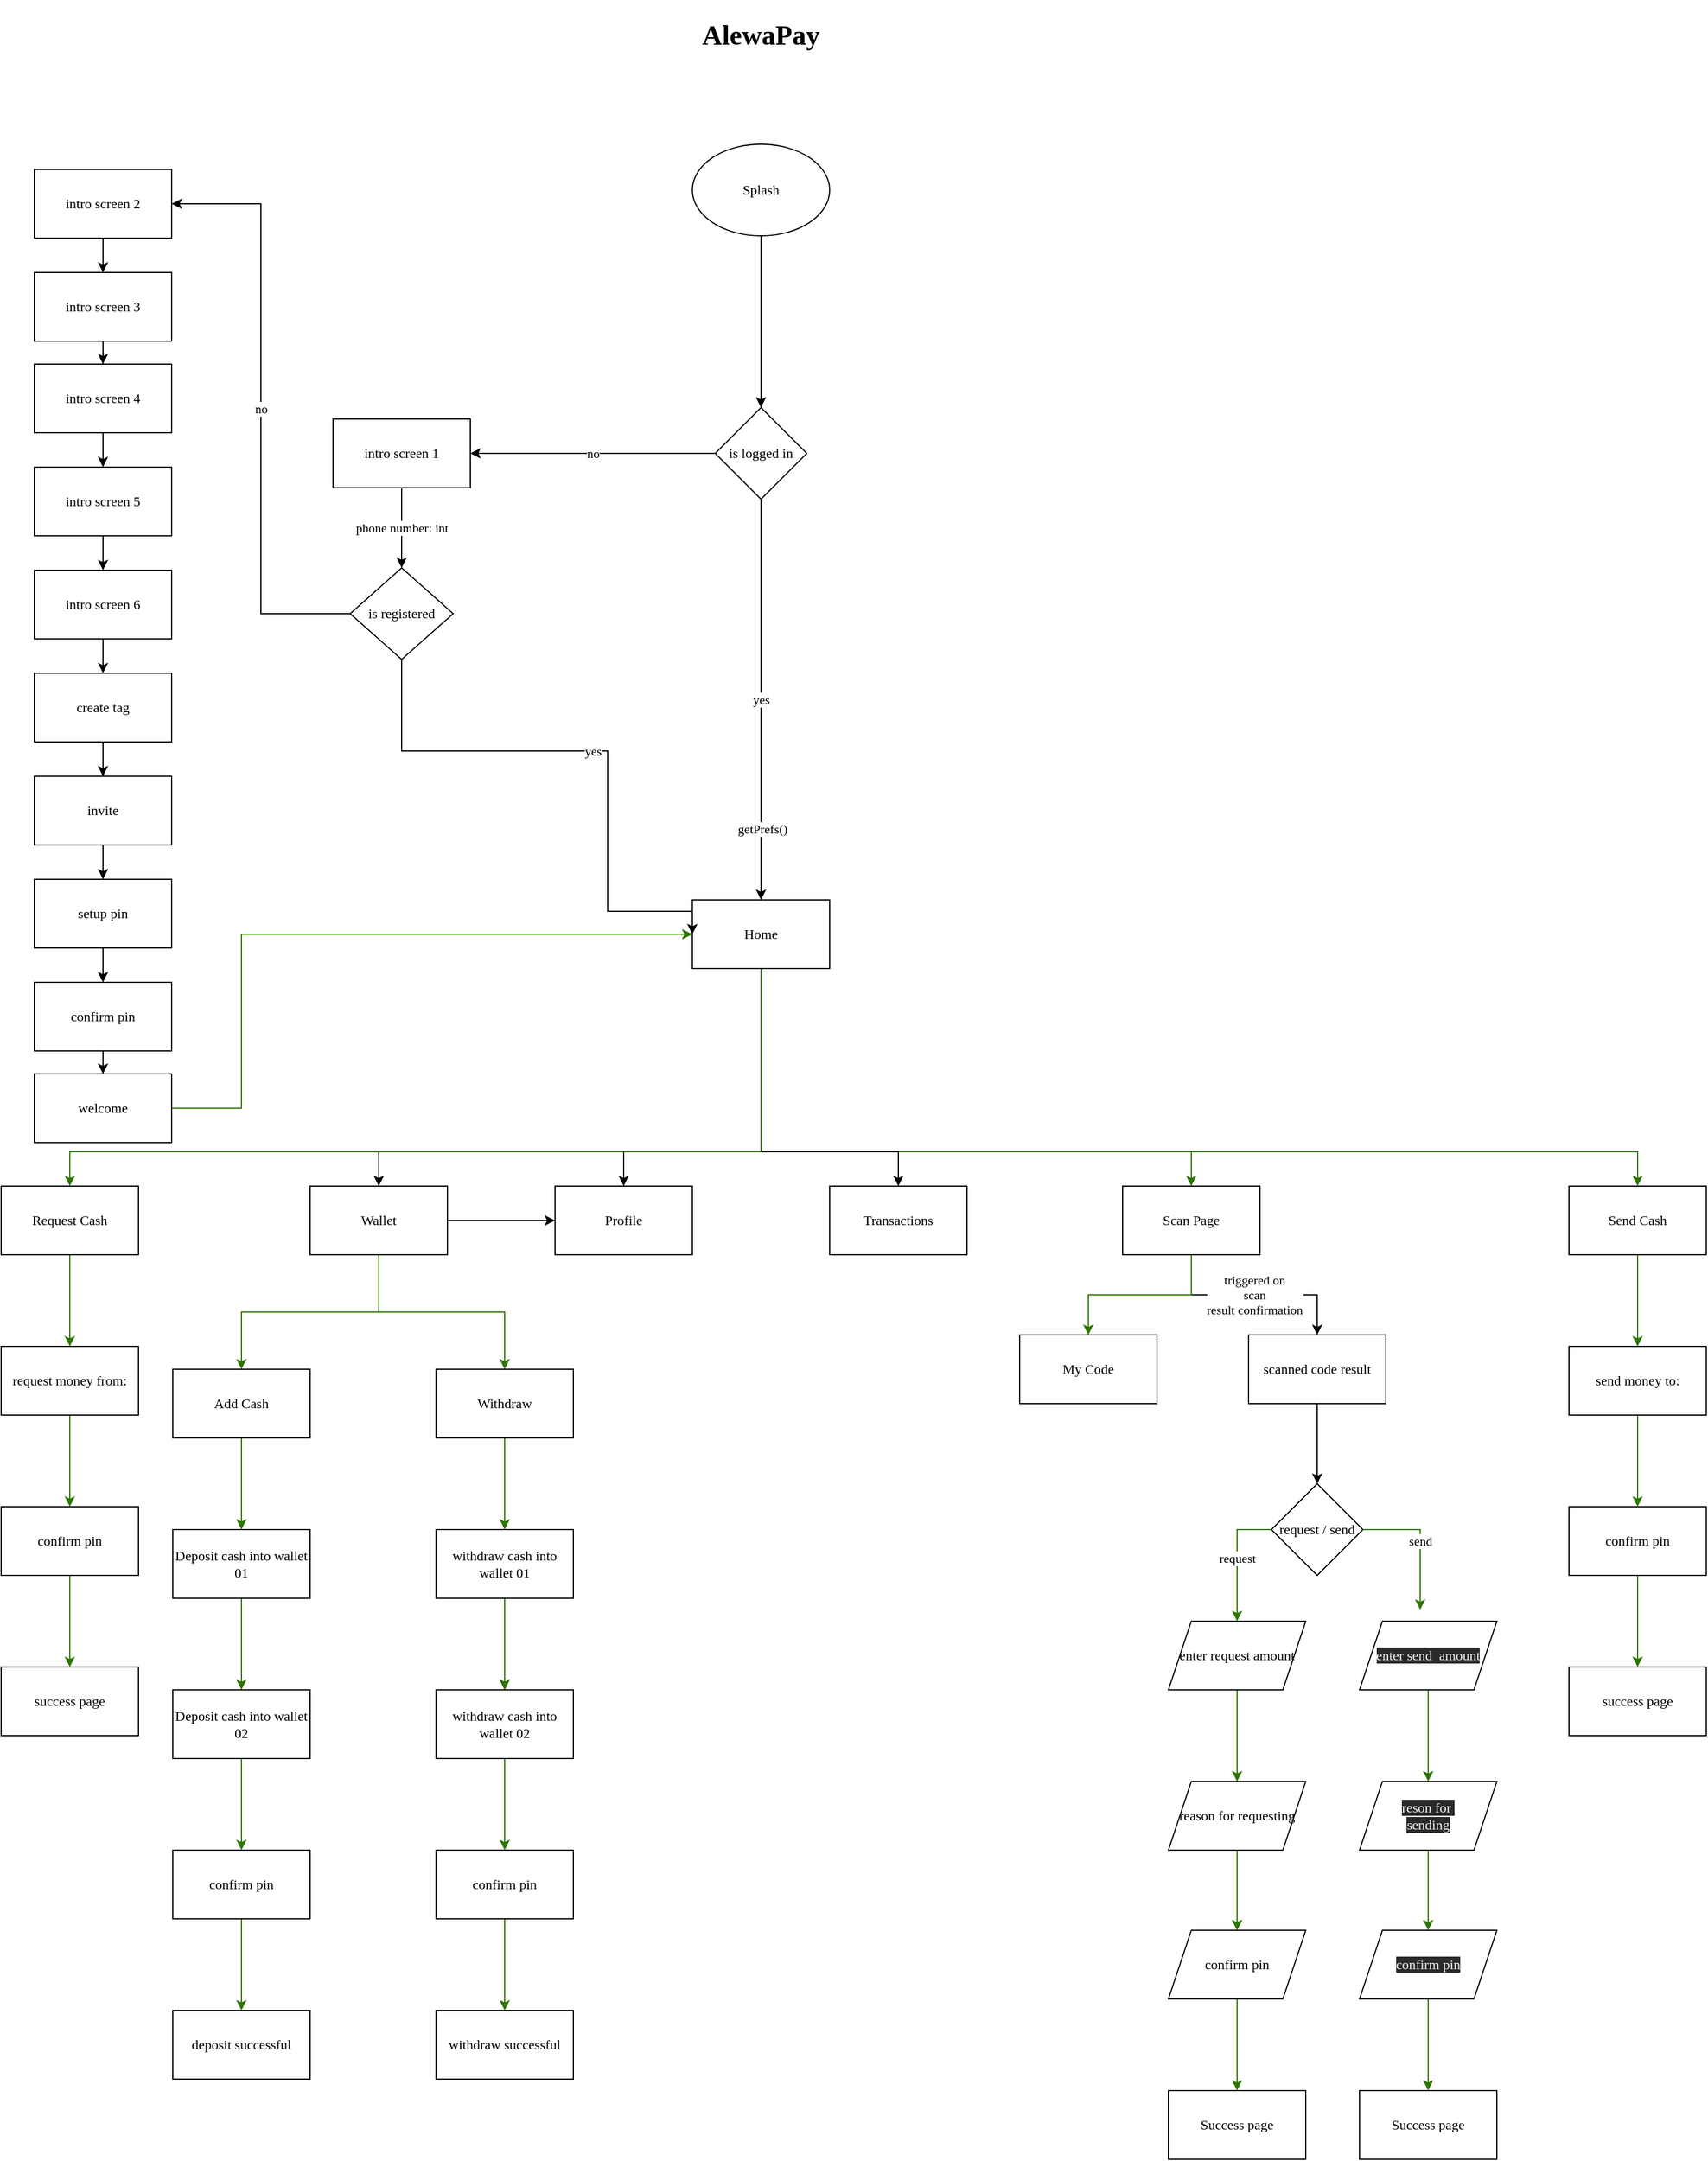 <mxfile version="15.8.4" type="github">
  <diagram id="QqV_xGDiygs1yG8eiCDC" name="Page-1">
    <mxGraphModel dx="3318" dy="1546" grid="1" gridSize="10" guides="1" tooltips="1" connect="1" arrows="1" fold="1" page="1" pageScale="1" pageWidth="827" pageHeight="1169" background="none" math="0" shadow="0">
      <root>
        <mxCell id="0" />
        <mxCell id="1" parent="0" />
        <mxCell id="-ig2qusyZob2JXvE5IdV-1" value="&lt;h1&gt;&lt;font face=&quot;Poppins&quot; data-font-src=&quot;https://fonts.googleapis.com/css?family=Poppins&quot;&gt;AlewaPay&lt;/font&gt;&lt;/h1&gt;" style="text;html=1;strokeColor=none;fillColor=none;align=center;verticalAlign=middle;whiteSpace=wrap;rounded=0;" parent="1" vertex="1">
          <mxGeometry x="384" y="30" width="60" height="30" as="geometry" />
        </mxCell>
        <mxCell id="-ig2qusyZob2JXvE5IdV-4" style="edgeStyle=orthogonalEdgeStyle;rounded=0;orthogonalLoop=1;jettySize=auto;html=1;entryX=0.5;entryY=0;entryDx=0;entryDy=0;fontFamily=Verdana;" parent="1" source="-ig2qusyZob2JXvE5IdV-2" target="-ig2qusyZob2JXvE5IdV-3" edge="1">
          <mxGeometry relative="1" as="geometry" />
        </mxCell>
        <mxCell id="-ig2qusyZob2JXvE5IdV-2" value="Splash" style="ellipse;whiteSpace=wrap;html=1;fontFamily=Verdana;" parent="1" vertex="1">
          <mxGeometry x="354" y="140" width="120" height="80" as="geometry" />
        </mxCell>
        <mxCell id="-ig2qusyZob2JXvE5IdV-6" value="yes" style="edgeStyle=orthogonalEdgeStyle;rounded=0;orthogonalLoop=1;jettySize=auto;html=1;fontFamily=Verdana;" parent="1" source="-ig2qusyZob2JXvE5IdV-3" target="-ig2qusyZob2JXvE5IdV-5" edge="1">
          <mxGeometry relative="1" as="geometry" />
        </mxCell>
        <mxCell id="-ig2qusyZob2JXvE5IdV-39" value="getPrefs()" style="edgeLabel;html=1;align=center;verticalAlign=middle;resizable=0;points=[];fontFamily=Verdana;" parent="-ig2qusyZob2JXvE5IdV-6" vertex="1" connectable="0">
          <mxGeometry x="0.646" y="1" relative="1" as="geometry">
            <mxPoint as="offset" />
          </mxGeometry>
        </mxCell>
        <mxCell id="-ig2qusyZob2JXvE5IdV-8" value="no" style="edgeStyle=orthogonalEdgeStyle;rounded=0;orthogonalLoop=1;jettySize=auto;html=1;fontFamily=Verdana;" parent="1" source="-ig2qusyZob2JXvE5IdV-3" target="-ig2qusyZob2JXvE5IdV-7" edge="1">
          <mxGeometry relative="1" as="geometry" />
        </mxCell>
        <mxCell id="-ig2qusyZob2JXvE5IdV-3" value="is logged in" style="rhombus;whiteSpace=wrap;html=1;fontFamily=Verdana;" parent="1" vertex="1">
          <mxGeometry x="374" y="370" width="80" height="80" as="geometry" />
        </mxCell>
        <mxCell id="-ig2qusyZob2JXvE5IdV-48" style="edgeStyle=orthogonalEdgeStyle;rounded=0;orthogonalLoop=1;jettySize=auto;html=1;entryX=0.5;entryY=0;entryDx=0;entryDy=0;fontFamily=Verdana;fillColor=#60a917;strokeColor=#2D7600;" parent="1" source="-ig2qusyZob2JXvE5IdV-5" target="-ig2qusyZob2JXvE5IdV-42" edge="1">
          <mxGeometry relative="1" as="geometry">
            <Array as="points">
              <mxPoint x="414" y="1020" />
              <mxPoint x="1180" y="1020" />
            </Array>
          </mxGeometry>
        </mxCell>
        <mxCell id="-ig2qusyZob2JXvE5IdV-49" style="edgeStyle=orthogonalEdgeStyle;rounded=0;orthogonalLoop=1;jettySize=auto;html=1;entryX=0.5;entryY=0;entryDx=0;entryDy=0;fontFamily=Verdana;fillColor=#60a917;strokeColor=#2D7600;" parent="1" source="-ig2qusyZob2JXvE5IdV-5" target="-ig2qusyZob2JXvE5IdV-35" edge="1">
          <mxGeometry relative="1" as="geometry">
            <Array as="points">
              <mxPoint x="414" y="1020" />
              <mxPoint x="790" y="1020" />
            </Array>
          </mxGeometry>
        </mxCell>
        <mxCell id="-ig2qusyZob2JXvE5IdV-50" style="edgeStyle=orthogonalEdgeStyle;rounded=0;orthogonalLoop=1;jettySize=auto;html=1;fontFamily=Verdana;" parent="1" source="-ig2qusyZob2JXvE5IdV-5" target="-ig2qusyZob2JXvE5IdV-34" edge="1">
          <mxGeometry relative="1" as="geometry">
            <Array as="points">
              <mxPoint x="414" y="1020" />
              <mxPoint x="534" y="1020" />
            </Array>
          </mxGeometry>
        </mxCell>
        <mxCell id="-ig2qusyZob2JXvE5IdV-51" style="edgeStyle=orthogonalEdgeStyle;rounded=0;orthogonalLoop=1;jettySize=auto;html=1;fontFamily=Verdana;" parent="1" source="-ig2qusyZob2JXvE5IdV-5" target="-ig2qusyZob2JXvE5IdV-36" edge="1">
          <mxGeometry relative="1" as="geometry">
            <Array as="points">
              <mxPoint x="414" y="1020" />
              <mxPoint x="294" y="1020" />
            </Array>
          </mxGeometry>
        </mxCell>
        <mxCell id="-ig2qusyZob2JXvE5IdV-52" style="edgeStyle=orthogonalEdgeStyle;rounded=0;orthogonalLoop=1;jettySize=auto;html=1;entryX=0.5;entryY=0;entryDx=0;entryDy=0;fontFamily=Verdana;" parent="1" source="-ig2qusyZob2JXvE5IdV-5" target="-ig2qusyZob2JXvE5IdV-33" edge="1">
          <mxGeometry relative="1" as="geometry">
            <Array as="points">
              <mxPoint x="414" y="1020" />
              <mxPoint x="80" y="1020" />
            </Array>
          </mxGeometry>
        </mxCell>
        <mxCell id="-ig2qusyZob2JXvE5IdV-53" style="edgeStyle=orthogonalEdgeStyle;rounded=0;orthogonalLoop=1;jettySize=auto;html=1;entryX=0.5;entryY=0;entryDx=0;entryDy=0;fontFamily=Verdana;fillColor=#60a917;strokeColor=#2D7600;" parent="1" source="-ig2qusyZob2JXvE5IdV-5" target="-ig2qusyZob2JXvE5IdV-43" edge="1">
          <mxGeometry relative="1" as="geometry">
            <Array as="points">
              <mxPoint x="414" y="1020" />
              <mxPoint x="-190" y="1020" />
            </Array>
          </mxGeometry>
        </mxCell>
        <mxCell id="-ig2qusyZob2JXvE5IdV-5" value="Home" style="rounded=0;whiteSpace=wrap;html=1;fontFamily=Verdana;" parent="1" vertex="1">
          <mxGeometry x="354" y="800" width="120" height="60" as="geometry" />
        </mxCell>
        <mxCell id="-ig2qusyZob2JXvE5IdV-10" value="phone number: int" style="edgeStyle=orthogonalEdgeStyle;rounded=0;orthogonalLoop=1;jettySize=auto;html=1;fontFamily=Verdana;" parent="1" source="-ig2qusyZob2JXvE5IdV-7" target="-ig2qusyZob2JXvE5IdV-9" edge="1">
          <mxGeometry relative="1" as="geometry" />
        </mxCell>
        <mxCell id="-ig2qusyZob2JXvE5IdV-7" value="intro screen 1" style="rounded=0;whiteSpace=wrap;html=1;fontFamily=Verdana;" parent="1" vertex="1">
          <mxGeometry x="40" y="380" width="120" height="60" as="geometry" />
        </mxCell>
        <mxCell id="-ig2qusyZob2JXvE5IdV-11" value="yes" style="edgeStyle=orthogonalEdgeStyle;rounded=0;orthogonalLoop=1;jettySize=auto;html=1;entryX=0;entryY=0.5;entryDx=0;entryDy=0;fontFamily=Verdana;" parent="1" source="-ig2qusyZob2JXvE5IdV-9" target="-ig2qusyZob2JXvE5IdV-5" edge="1">
          <mxGeometry relative="1" as="geometry">
            <Array as="points">
              <mxPoint x="100" y="670" />
              <mxPoint x="280" y="670" />
              <mxPoint x="280" y="810" />
              <mxPoint x="354" y="810" />
            </Array>
          </mxGeometry>
        </mxCell>
        <mxCell id="-ig2qusyZob2JXvE5IdV-22" value="no" style="edgeStyle=orthogonalEdgeStyle;rounded=0;orthogonalLoop=1;jettySize=auto;html=1;entryX=1;entryY=0.5;entryDx=0;entryDy=0;fontFamily=Verdana;" parent="1" source="-ig2qusyZob2JXvE5IdV-9" target="-ig2qusyZob2JXvE5IdV-12" edge="1">
          <mxGeometry relative="1" as="geometry" />
        </mxCell>
        <mxCell id="-ig2qusyZob2JXvE5IdV-9" value="is registered" style="rhombus;whiteSpace=wrap;html=1;rounded=0;fontFamily=Verdana;" parent="1" vertex="1">
          <mxGeometry x="55" y="510" width="90" height="80" as="geometry" />
        </mxCell>
        <mxCell id="-ig2qusyZob2JXvE5IdV-23" style="edgeStyle=orthogonalEdgeStyle;rounded=0;orthogonalLoop=1;jettySize=auto;html=1;entryX=0.5;entryY=0;entryDx=0;entryDy=0;fontFamily=Verdana;" parent="1" source="-ig2qusyZob2JXvE5IdV-12" target="-ig2qusyZob2JXvE5IdV-13" edge="1">
          <mxGeometry relative="1" as="geometry" />
        </mxCell>
        <mxCell id="-ig2qusyZob2JXvE5IdV-12" value="intro screen 2" style="rounded=0;whiteSpace=wrap;html=1;fontFamily=Verdana;" parent="1" vertex="1">
          <mxGeometry x="-221" y="162" width="120" height="60" as="geometry" />
        </mxCell>
        <mxCell id="-ig2qusyZob2JXvE5IdV-24" style="edgeStyle=orthogonalEdgeStyle;rounded=0;orthogonalLoop=1;jettySize=auto;html=1;fontFamily=Verdana;" parent="1" source="-ig2qusyZob2JXvE5IdV-13" target="-ig2qusyZob2JXvE5IdV-14" edge="1">
          <mxGeometry relative="1" as="geometry" />
        </mxCell>
        <mxCell id="-ig2qusyZob2JXvE5IdV-13" value="intro screen 3" style="rounded=0;whiteSpace=wrap;html=1;fontFamily=Verdana;" parent="1" vertex="1">
          <mxGeometry x="-221" y="252" width="120" height="60" as="geometry" />
        </mxCell>
        <mxCell id="-ig2qusyZob2JXvE5IdV-25" style="edgeStyle=orthogonalEdgeStyle;rounded=0;orthogonalLoop=1;jettySize=auto;html=1;fontFamily=Verdana;" parent="1" source="-ig2qusyZob2JXvE5IdV-14" target="-ig2qusyZob2JXvE5IdV-15" edge="1">
          <mxGeometry relative="1" as="geometry" />
        </mxCell>
        <mxCell id="-ig2qusyZob2JXvE5IdV-14" value="intro screen 4" style="rounded=0;whiteSpace=wrap;html=1;fontFamily=Verdana;" parent="1" vertex="1">
          <mxGeometry x="-221" y="332" width="120" height="60" as="geometry" />
        </mxCell>
        <mxCell id="-ig2qusyZob2JXvE5IdV-26" style="edgeStyle=orthogonalEdgeStyle;rounded=0;orthogonalLoop=1;jettySize=auto;html=1;fontFamily=Verdana;" parent="1" source="-ig2qusyZob2JXvE5IdV-15" target="-ig2qusyZob2JXvE5IdV-16" edge="1">
          <mxGeometry relative="1" as="geometry" />
        </mxCell>
        <mxCell id="-ig2qusyZob2JXvE5IdV-15" value="intro screen 5" style="rounded=0;whiteSpace=wrap;html=1;fontFamily=Verdana;" parent="1" vertex="1">
          <mxGeometry x="-221" y="422" width="120" height="60" as="geometry" />
        </mxCell>
        <mxCell id="-ig2qusyZob2JXvE5IdV-27" style="edgeStyle=orthogonalEdgeStyle;rounded=0;orthogonalLoop=1;jettySize=auto;html=1;fontFamily=Verdana;" parent="1" source="-ig2qusyZob2JXvE5IdV-16" target="-ig2qusyZob2JXvE5IdV-17" edge="1">
          <mxGeometry relative="1" as="geometry" />
        </mxCell>
        <mxCell id="-ig2qusyZob2JXvE5IdV-16" value="intro screen 6" style="rounded=0;whiteSpace=wrap;html=1;fontFamily=Verdana;" parent="1" vertex="1">
          <mxGeometry x="-221" y="512" width="120" height="60" as="geometry" />
        </mxCell>
        <mxCell id="-ig2qusyZob2JXvE5IdV-28" style="edgeStyle=orthogonalEdgeStyle;rounded=0;orthogonalLoop=1;jettySize=auto;html=1;fontFamily=Verdana;" parent="1" source="-ig2qusyZob2JXvE5IdV-17" target="-ig2qusyZob2JXvE5IdV-18" edge="1">
          <mxGeometry relative="1" as="geometry" />
        </mxCell>
        <mxCell id="-ig2qusyZob2JXvE5IdV-17" value="create tag" style="rounded=0;whiteSpace=wrap;html=1;fontFamily=Verdana;" parent="1" vertex="1">
          <mxGeometry x="-221" y="602" width="120" height="60" as="geometry" />
        </mxCell>
        <mxCell id="-ig2qusyZob2JXvE5IdV-29" style="edgeStyle=orthogonalEdgeStyle;rounded=0;orthogonalLoop=1;jettySize=auto;html=1;fontFamily=Verdana;" parent="1" source="-ig2qusyZob2JXvE5IdV-18" target="-ig2qusyZob2JXvE5IdV-19" edge="1">
          <mxGeometry relative="1" as="geometry" />
        </mxCell>
        <mxCell id="-ig2qusyZob2JXvE5IdV-18" value="invite" style="rounded=0;whiteSpace=wrap;html=1;fontFamily=Verdana;" parent="1" vertex="1">
          <mxGeometry x="-221" y="692" width="120" height="60" as="geometry" />
        </mxCell>
        <mxCell id="-ig2qusyZob2JXvE5IdV-30" style="edgeStyle=orthogonalEdgeStyle;rounded=0;orthogonalLoop=1;jettySize=auto;html=1;fontFamily=Verdana;" parent="1" source="-ig2qusyZob2JXvE5IdV-19" target="-ig2qusyZob2JXvE5IdV-20" edge="1">
          <mxGeometry relative="1" as="geometry" />
        </mxCell>
        <mxCell id="-ig2qusyZob2JXvE5IdV-19" value="setup pin" style="rounded=0;whiteSpace=wrap;html=1;fontFamily=Verdana;" parent="1" vertex="1">
          <mxGeometry x="-221" y="782" width="120" height="60" as="geometry" />
        </mxCell>
        <mxCell id="-ig2qusyZob2JXvE5IdV-31" style="edgeStyle=orthogonalEdgeStyle;rounded=0;orthogonalLoop=1;jettySize=auto;html=1;fontFamily=Verdana;" parent="1" source="-ig2qusyZob2JXvE5IdV-20" target="-ig2qusyZob2JXvE5IdV-21" edge="1">
          <mxGeometry relative="1" as="geometry" />
        </mxCell>
        <mxCell id="-ig2qusyZob2JXvE5IdV-20" value="confirm pin" style="rounded=0;whiteSpace=wrap;html=1;fontFamily=Verdana;" parent="1" vertex="1">
          <mxGeometry x="-221" y="872" width="120" height="60" as="geometry" />
        </mxCell>
        <mxCell id="-ig2qusyZob2JXvE5IdV-32" style="edgeStyle=orthogonalEdgeStyle;rounded=0;orthogonalLoop=1;jettySize=auto;html=1;entryX=0;entryY=0.5;entryDx=0;entryDy=0;fontFamily=Verdana;fillColor=#60a917;strokeColor=#2D7600;" parent="1" source="-ig2qusyZob2JXvE5IdV-21" target="-ig2qusyZob2JXvE5IdV-5" edge="1">
          <mxGeometry relative="1" as="geometry">
            <Array as="points">
              <mxPoint x="-40" y="982" />
              <mxPoint x="-40" y="830" />
            </Array>
          </mxGeometry>
        </mxCell>
        <mxCell id="-ig2qusyZob2JXvE5IdV-21" value="welcome" style="rounded=0;whiteSpace=wrap;html=1;fontFamily=Verdana;" parent="1" vertex="1">
          <mxGeometry x="-221" y="952" width="120" height="60" as="geometry" />
        </mxCell>
        <mxCell id="-ig2qusyZob2JXvE5IdV-44" style="edgeStyle=orthogonalEdgeStyle;rounded=0;orthogonalLoop=1;jettySize=auto;html=1;fontFamily=Verdana;fillColor=#60a917;strokeColor=#2D7600;" parent="1" source="-ig2qusyZob2JXvE5IdV-33" target="-ig2qusyZob2JXvE5IdV-40" edge="1">
          <mxGeometry relative="1" as="geometry" />
        </mxCell>
        <mxCell id="-ig2qusyZob2JXvE5IdV-45" style="edgeStyle=orthogonalEdgeStyle;rounded=0;orthogonalLoop=1;jettySize=auto;html=1;fontFamily=Verdana;fillColor=#60a917;strokeColor=#2D7600;" parent="1" source="-ig2qusyZob2JXvE5IdV-33" target="-ig2qusyZob2JXvE5IdV-41" edge="1">
          <mxGeometry relative="1" as="geometry" />
        </mxCell>
        <mxCell id="-ig2qusyZob2JXvE5IdV-108" style="edgeStyle=orthogonalEdgeStyle;rounded=0;orthogonalLoop=1;jettySize=auto;html=1;fontFamily=Verdana;" parent="1" source="-ig2qusyZob2JXvE5IdV-33" target="-ig2qusyZob2JXvE5IdV-36" edge="1">
          <mxGeometry relative="1" as="geometry" />
        </mxCell>
        <mxCell id="-ig2qusyZob2JXvE5IdV-33" value="Wallet" style="rounded=0;whiteSpace=wrap;html=1;fontFamily=Verdana;" parent="1" vertex="1">
          <mxGeometry x="20" y="1050" width="120" height="60" as="geometry" />
        </mxCell>
        <mxCell id="-ig2qusyZob2JXvE5IdV-34" value="Transactions" style="rounded=0;whiteSpace=wrap;html=1;fontFamily=Verdana;" parent="1" vertex="1">
          <mxGeometry x="474" y="1050" width="120" height="60" as="geometry" />
        </mxCell>
        <mxCell id="-ig2qusyZob2JXvE5IdV-83" value="triggered on &lt;br&gt;scan&lt;br&gt;result confirmation" style="edgeStyle=orthogonalEdgeStyle;rounded=0;orthogonalLoop=1;jettySize=auto;html=1;fontFamily=Verdana;" parent="1" source="-ig2qusyZob2JXvE5IdV-35" target="-ig2qusyZob2JXvE5IdV-82" edge="1">
          <mxGeometry relative="1" as="geometry" />
        </mxCell>
        <mxCell id="-ig2qusyZob2JXvE5IdV-107" style="edgeStyle=orthogonalEdgeStyle;rounded=0;orthogonalLoop=1;jettySize=auto;html=1;fontFamily=Verdana;fillColor=#60a917;strokeColor=#2D7600;" parent="1" source="-ig2qusyZob2JXvE5IdV-35" target="-ig2qusyZob2JXvE5IdV-106" edge="1">
          <mxGeometry relative="1" as="geometry" />
        </mxCell>
        <mxCell id="-ig2qusyZob2JXvE5IdV-35" value="Scan Page" style="rounded=0;whiteSpace=wrap;html=1;fontFamily=Verdana;" parent="1" vertex="1">
          <mxGeometry x="730" y="1050" width="120" height="60" as="geometry" />
        </mxCell>
        <mxCell id="-ig2qusyZob2JXvE5IdV-36" value="Profile" style="rounded=0;whiteSpace=wrap;html=1;fontFamily=Verdana;" parent="1" vertex="1">
          <mxGeometry x="234" y="1050" width="120" height="60" as="geometry" />
        </mxCell>
        <mxCell id="-ig2qusyZob2JXvE5IdV-47" value="" style="edgeStyle=orthogonalEdgeStyle;rounded=0;orthogonalLoop=1;jettySize=auto;html=1;fontFamily=Verdana;fillColor=#60a917;strokeColor=#2D7600;" parent="1" source="-ig2qusyZob2JXvE5IdV-40" target="-ig2qusyZob2JXvE5IdV-46" edge="1">
          <mxGeometry relative="1" as="geometry" />
        </mxCell>
        <mxCell id="-ig2qusyZob2JXvE5IdV-40" value="Add Cash" style="rounded=0;whiteSpace=wrap;html=1;fontFamily=Verdana;" parent="1" vertex="1">
          <mxGeometry x="-100" y="1210" width="120" height="60" as="geometry" />
        </mxCell>
        <mxCell id="-ig2qusyZob2JXvE5IdV-69" style="edgeStyle=orthogonalEdgeStyle;rounded=0;orthogonalLoop=1;jettySize=auto;html=1;entryX=0.5;entryY=0;entryDx=0;entryDy=0;fontFamily=Verdana;fillColor=#60a917;strokeColor=#2D7600;" parent="1" source="-ig2qusyZob2JXvE5IdV-41" target="-ig2qusyZob2JXvE5IdV-63" edge="1">
          <mxGeometry relative="1" as="geometry" />
        </mxCell>
        <mxCell id="-ig2qusyZob2JXvE5IdV-41" value="Withdraw" style="rounded=0;whiteSpace=wrap;html=1;fontFamily=Verdana;" parent="1" vertex="1">
          <mxGeometry x="130" y="1210" width="120" height="60" as="geometry" />
        </mxCell>
        <mxCell id="-ig2qusyZob2JXvE5IdV-71" value="" style="edgeStyle=orthogonalEdgeStyle;rounded=0;orthogonalLoop=1;jettySize=auto;html=1;fontFamily=Verdana;fillColor=#60a917;strokeColor=#2D7600;" parent="1" source="-ig2qusyZob2JXvE5IdV-42" target="-ig2qusyZob2JXvE5IdV-70" edge="1">
          <mxGeometry relative="1" as="geometry" />
        </mxCell>
        <mxCell id="-ig2qusyZob2JXvE5IdV-42" value="Send Cash" style="rounded=0;whiteSpace=wrap;html=1;fontFamily=Verdana;" parent="1" vertex="1">
          <mxGeometry x="1120" y="1050" width="120" height="60" as="geometry" />
        </mxCell>
        <mxCell id="-ig2qusyZob2JXvE5IdV-77" value="" style="edgeStyle=orthogonalEdgeStyle;rounded=0;orthogonalLoop=1;jettySize=auto;html=1;fontFamily=Verdana;fillColor=#60a917;strokeColor=#2D7600;" parent="1" source="-ig2qusyZob2JXvE5IdV-43" target="-ig2qusyZob2JXvE5IdV-76" edge="1">
          <mxGeometry relative="1" as="geometry" />
        </mxCell>
        <mxCell id="-ig2qusyZob2JXvE5IdV-43" value="Request Cash" style="rounded=0;whiteSpace=wrap;html=1;fontFamily=Verdana;" parent="1" vertex="1">
          <mxGeometry x="-250" y="1050" width="120" height="60" as="geometry" />
        </mxCell>
        <mxCell id="-ig2qusyZob2JXvE5IdV-55" value="" style="edgeStyle=orthogonalEdgeStyle;rounded=0;orthogonalLoop=1;jettySize=auto;html=1;fontFamily=Verdana;fillColor=#60a917;strokeColor=#2D7600;" parent="1" source="-ig2qusyZob2JXvE5IdV-46" target="-ig2qusyZob2JXvE5IdV-54" edge="1">
          <mxGeometry relative="1" as="geometry" />
        </mxCell>
        <mxCell id="-ig2qusyZob2JXvE5IdV-46" value="Deposit cash into wallet 01" style="whiteSpace=wrap;html=1;rounded=0;fontFamily=Verdana;" parent="1" vertex="1">
          <mxGeometry x="-100" y="1350" width="120" height="60" as="geometry" />
        </mxCell>
        <mxCell id="-ig2qusyZob2JXvE5IdV-57" value="" style="edgeStyle=orthogonalEdgeStyle;rounded=0;orthogonalLoop=1;jettySize=auto;html=1;fontFamily=Verdana;fillColor=#60a917;strokeColor=#2D7600;" parent="1" source="-ig2qusyZob2JXvE5IdV-54" target="-ig2qusyZob2JXvE5IdV-56" edge="1">
          <mxGeometry relative="1" as="geometry" />
        </mxCell>
        <mxCell id="-ig2qusyZob2JXvE5IdV-54" value="Deposit cash into wallet 02" style="whiteSpace=wrap;html=1;rounded=0;fontFamily=Verdana;" parent="1" vertex="1">
          <mxGeometry x="-100" y="1490" width="120" height="60" as="geometry" />
        </mxCell>
        <mxCell id="-ig2qusyZob2JXvE5IdV-59" value="" style="edgeStyle=orthogonalEdgeStyle;rounded=0;orthogonalLoop=1;jettySize=auto;html=1;fontFamily=Verdana;fillColor=#60a917;strokeColor=#2D7600;" parent="1" source="-ig2qusyZob2JXvE5IdV-56" target="-ig2qusyZob2JXvE5IdV-58" edge="1">
          <mxGeometry relative="1" as="geometry" />
        </mxCell>
        <mxCell id="-ig2qusyZob2JXvE5IdV-56" value="confirm pin" style="whiteSpace=wrap;html=1;rounded=0;fontFamily=Verdana;" parent="1" vertex="1">
          <mxGeometry x="-100" y="1630" width="120" height="60" as="geometry" />
        </mxCell>
        <mxCell id="-ig2qusyZob2JXvE5IdV-58" value="deposit successful" style="whiteSpace=wrap;html=1;rounded=0;fontFamily=Verdana;" parent="1" vertex="1">
          <mxGeometry x="-100" y="1770" width="120" height="60" as="geometry" />
        </mxCell>
        <mxCell id="-ig2qusyZob2JXvE5IdV-62" value="" style="edgeStyle=orthogonalEdgeStyle;rounded=0;orthogonalLoop=1;jettySize=auto;html=1;fontFamily=Verdana;" parent="1" source="-ig2qusyZob2JXvE5IdV-63" target="-ig2qusyZob2JXvE5IdV-65" edge="1">
          <mxGeometry relative="1" as="geometry" />
        </mxCell>
        <mxCell id="xvoW4Bqq87kA6WfLcWgX-1" value="" style="edgeStyle=orthogonalEdgeStyle;rounded=0;orthogonalLoop=1;jettySize=auto;html=1;fillColor=#60a917;strokeColor=#2D7600;" edge="1" parent="1" source="-ig2qusyZob2JXvE5IdV-63" target="-ig2qusyZob2JXvE5IdV-65">
          <mxGeometry relative="1" as="geometry" />
        </mxCell>
        <mxCell id="-ig2qusyZob2JXvE5IdV-63" value="withdraw cash into wallet 01" style="whiteSpace=wrap;html=1;rounded=0;fontFamily=Verdana;" parent="1" vertex="1">
          <mxGeometry x="130" y="1350" width="120" height="60" as="geometry" />
        </mxCell>
        <mxCell id="-ig2qusyZob2JXvE5IdV-64" value="" style="edgeStyle=orthogonalEdgeStyle;rounded=0;orthogonalLoop=1;jettySize=auto;html=1;fontFamily=Verdana;fillColor=#60a917;strokeColor=#2D7600;" parent="1" source="-ig2qusyZob2JXvE5IdV-65" target="-ig2qusyZob2JXvE5IdV-67" edge="1">
          <mxGeometry relative="1" as="geometry" />
        </mxCell>
        <mxCell id="-ig2qusyZob2JXvE5IdV-65" value="withdraw cash into wallet 02" style="whiteSpace=wrap;html=1;rounded=0;fontFamily=Verdana;" parent="1" vertex="1">
          <mxGeometry x="130" y="1490" width="120" height="60" as="geometry" />
        </mxCell>
        <mxCell id="-ig2qusyZob2JXvE5IdV-66" value="" style="edgeStyle=orthogonalEdgeStyle;rounded=0;orthogonalLoop=1;jettySize=auto;html=1;fontFamily=Verdana;fillColor=#60a917;strokeColor=#2D7600;" parent="1" source="-ig2qusyZob2JXvE5IdV-67" target="-ig2qusyZob2JXvE5IdV-68" edge="1">
          <mxGeometry relative="1" as="geometry" />
        </mxCell>
        <mxCell id="-ig2qusyZob2JXvE5IdV-67" value="confirm pin" style="whiteSpace=wrap;html=1;rounded=0;fontFamily=Verdana;" parent="1" vertex="1">
          <mxGeometry x="130" y="1630" width="120" height="60" as="geometry" />
        </mxCell>
        <mxCell id="-ig2qusyZob2JXvE5IdV-68" value="withdraw successful" style="whiteSpace=wrap;html=1;rounded=0;fontFamily=Verdana;" parent="1" vertex="1">
          <mxGeometry x="130" y="1770" width="120" height="60" as="geometry" />
        </mxCell>
        <mxCell id="-ig2qusyZob2JXvE5IdV-73" value="" style="edgeStyle=orthogonalEdgeStyle;rounded=0;orthogonalLoop=1;jettySize=auto;html=1;fontFamily=Verdana;fillColor=#60a917;strokeColor=#2D7600;" parent="1" source="-ig2qusyZob2JXvE5IdV-70" target="-ig2qusyZob2JXvE5IdV-72" edge="1">
          <mxGeometry relative="1" as="geometry" />
        </mxCell>
        <mxCell id="-ig2qusyZob2JXvE5IdV-70" value="send money to:" style="whiteSpace=wrap;html=1;rounded=0;fontFamily=Verdana;" parent="1" vertex="1">
          <mxGeometry x="1120" y="1190" width="120" height="60" as="geometry" />
        </mxCell>
        <mxCell id="-ig2qusyZob2JXvE5IdV-75" value="" style="edgeStyle=orthogonalEdgeStyle;rounded=0;orthogonalLoop=1;jettySize=auto;html=1;fontFamily=Verdana;fillColor=#60a917;strokeColor=#2D7600;" parent="1" source="-ig2qusyZob2JXvE5IdV-72" target="-ig2qusyZob2JXvE5IdV-74" edge="1">
          <mxGeometry relative="1" as="geometry" />
        </mxCell>
        <mxCell id="-ig2qusyZob2JXvE5IdV-72" value="confirm pin" style="whiteSpace=wrap;html=1;rounded=0;fontFamily=Verdana;" parent="1" vertex="1">
          <mxGeometry x="1120" y="1330" width="120" height="60" as="geometry" />
        </mxCell>
        <mxCell id="-ig2qusyZob2JXvE5IdV-74" value="success page" style="whiteSpace=wrap;html=1;rounded=0;fontFamily=Verdana;" parent="1" vertex="1">
          <mxGeometry x="1120" y="1470" width="120" height="60" as="geometry" />
        </mxCell>
        <mxCell id="-ig2qusyZob2JXvE5IdV-79" value="" style="edgeStyle=orthogonalEdgeStyle;rounded=0;orthogonalLoop=1;jettySize=auto;html=1;fontFamily=Verdana;fillColor=#60a917;strokeColor=#2D7600;" parent="1" source="-ig2qusyZob2JXvE5IdV-76" target="-ig2qusyZob2JXvE5IdV-78" edge="1">
          <mxGeometry relative="1" as="geometry" />
        </mxCell>
        <mxCell id="-ig2qusyZob2JXvE5IdV-76" value="request money from:" style="whiteSpace=wrap;html=1;rounded=0;fontFamily=Verdana;" parent="1" vertex="1">
          <mxGeometry x="-250" y="1190" width="120" height="60" as="geometry" />
        </mxCell>
        <mxCell id="-ig2qusyZob2JXvE5IdV-81" value="" style="edgeStyle=orthogonalEdgeStyle;rounded=0;orthogonalLoop=1;jettySize=auto;html=1;fontFamily=Verdana;fillColor=#60a917;strokeColor=#2D7600;" parent="1" source="-ig2qusyZob2JXvE5IdV-78" target="-ig2qusyZob2JXvE5IdV-80" edge="1">
          <mxGeometry relative="1" as="geometry" />
        </mxCell>
        <mxCell id="-ig2qusyZob2JXvE5IdV-78" value="confirm pin" style="whiteSpace=wrap;html=1;rounded=0;fontFamily=Verdana;" parent="1" vertex="1">
          <mxGeometry x="-250" y="1330" width="120" height="60" as="geometry" />
        </mxCell>
        <mxCell id="-ig2qusyZob2JXvE5IdV-80" value="success page" style="whiteSpace=wrap;html=1;rounded=0;fontFamily=Verdana;" parent="1" vertex="1">
          <mxGeometry x="-250" y="1470" width="120" height="60" as="geometry" />
        </mxCell>
        <mxCell id="-ig2qusyZob2JXvE5IdV-87" value="" style="edgeStyle=orthogonalEdgeStyle;rounded=0;orthogonalLoop=1;jettySize=auto;html=1;fontFamily=Verdana;" parent="1" source="-ig2qusyZob2JXvE5IdV-82" target="-ig2qusyZob2JXvE5IdV-86" edge="1">
          <mxGeometry relative="1" as="geometry" />
        </mxCell>
        <mxCell id="-ig2qusyZob2JXvE5IdV-82" value="scanned code result" style="whiteSpace=wrap;html=1;rounded=0;fontFamily=Verdana;" parent="1" vertex="1">
          <mxGeometry x="840" y="1180" width="120" height="60" as="geometry" />
        </mxCell>
        <mxCell id="-ig2qusyZob2JXvE5IdV-91" value="request" style="edgeStyle=orthogonalEdgeStyle;rounded=0;orthogonalLoop=1;jettySize=auto;html=1;entryX=0.5;entryY=0;entryDx=0;entryDy=0;fontFamily=Verdana;fillColor=#60a917;strokeColor=#2D7600;" parent="1" source="-ig2qusyZob2JXvE5IdV-86" target="-ig2qusyZob2JXvE5IdV-95" edge="1">
          <mxGeometry relative="1" as="geometry">
            <mxPoint x="830" y="1420" as="targetPoint" />
            <Array as="points">
              <mxPoint x="830" y="1350" />
            </Array>
          </mxGeometry>
        </mxCell>
        <mxCell id="-ig2qusyZob2JXvE5IdV-92" value="send" style="edgeStyle=orthogonalEdgeStyle;rounded=0;orthogonalLoop=1;jettySize=auto;html=1;fontFamily=Verdana;entryX=0.5;entryY=0;entryDx=0;entryDy=0;fillColor=#60a917;strokeColor=#2D7600;" parent="1" source="-ig2qusyZob2JXvE5IdV-86" edge="1">
          <mxGeometry relative="1" as="geometry">
            <mxPoint x="990" y="1420" as="targetPoint" />
            <Array as="points">
              <mxPoint x="990" y="1350" />
            </Array>
          </mxGeometry>
        </mxCell>
        <mxCell id="-ig2qusyZob2JXvE5IdV-86" value="request / send" style="rhombus;whiteSpace=wrap;html=1;rounded=0;fontFamily=Verdana;" parent="1" vertex="1">
          <mxGeometry x="860" y="1310" width="80" height="80" as="geometry" />
        </mxCell>
        <mxCell id="-ig2qusyZob2JXvE5IdV-99" value="" style="edgeStyle=orthogonalEdgeStyle;rounded=0;orthogonalLoop=1;jettySize=auto;html=1;fontFamily=Verdana;fillColor=#60a917;strokeColor=#2D7600;" parent="1" source="-ig2qusyZob2JXvE5IdV-95" target="-ig2qusyZob2JXvE5IdV-98" edge="1">
          <mxGeometry relative="1" as="geometry" />
        </mxCell>
        <mxCell id="xvoW4Bqq87kA6WfLcWgX-6" style="edgeStyle=orthogonalEdgeStyle;rounded=0;orthogonalLoop=1;jettySize=auto;html=1;fillColor=#60a917;strokeColor=#2D7600;" edge="1" parent="1" source="-ig2qusyZob2JXvE5IdV-95" target="xvoW4Bqq87kA6WfLcWgX-4">
          <mxGeometry relative="1" as="geometry" />
        </mxCell>
        <mxCell id="-ig2qusyZob2JXvE5IdV-95" value="&lt;span&gt;enter request amount&lt;/span&gt;" style="shape=parallelogram;perimeter=parallelogramPerimeter;whiteSpace=wrap;html=1;fixedSize=1;fontFamily=Verdana;" parent="1" vertex="1">
          <mxGeometry x="770" y="1430" width="120" height="60" as="geometry" />
        </mxCell>
        <mxCell id="xvoW4Bqq87kA6WfLcWgX-8" style="edgeStyle=orthogonalEdgeStyle;rounded=0;orthogonalLoop=1;jettySize=auto;html=1;fillColor=#60a917;strokeColor=#2D7600;" edge="1" parent="1" source="-ig2qusyZob2JXvE5IdV-97" target="xvoW4Bqq87kA6WfLcWgX-2">
          <mxGeometry relative="1" as="geometry" />
        </mxCell>
        <mxCell id="-ig2qusyZob2JXvE5IdV-97" value="&lt;span style=&quot;color: rgb(240 , 240 , 240) ; font-family: &amp;#34;verdana&amp;#34; ; font-size: 12px ; font-style: normal ; font-weight: normal ; letter-spacing: normal ; text-align: center ; text-indent: 0px ; text-transform: none ; word-spacing: 0px ; background-color: rgb(42 , 42 , 42) ; text-decoration: none ; display: inline ; float: none&quot;&gt;enter send &amp;nbsp;amount&lt;br&gt;&lt;/span&gt;" style="shape=parallelogram;perimeter=parallelogramPerimeter;whiteSpace=wrap;html=1;fixedSize=1;fontFamily=Verdana;" parent="1" vertex="1">
          <mxGeometry x="937" y="1430" width="120" height="60" as="geometry" />
        </mxCell>
        <mxCell id="-ig2qusyZob2JXvE5IdV-103" value="" style="edgeStyle=orthogonalEdgeStyle;rounded=0;orthogonalLoop=1;jettySize=auto;html=1;fontFamily=Verdana;fillColor=#60a917;strokeColor=#2D7600;" parent="1" source="-ig2qusyZob2JXvE5IdV-98" target="-ig2qusyZob2JXvE5IdV-102" edge="1">
          <mxGeometry relative="1" as="geometry" />
        </mxCell>
        <mxCell id="-ig2qusyZob2JXvE5IdV-98" value="confirm pin" style="shape=parallelogram;perimeter=parallelogramPerimeter;whiteSpace=wrap;html=1;fixedSize=1;fontFamily=Verdana;" parent="1" vertex="1">
          <mxGeometry x="770" y="1700" width="120" height="60" as="geometry" />
        </mxCell>
        <mxCell id="-ig2qusyZob2JXvE5IdV-105" value="" style="edgeStyle=orthogonalEdgeStyle;rounded=0;orthogonalLoop=1;jettySize=auto;html=1;fontFamily=Verdana;fillColor=#60a917;strokeColor=#2D7600;" parent="1" source="-ig2qusyZob2JXvE5IdV-100" target="-ig2qusyZob2JXvE5IdV-104" edge="1">
          <mxGeometry relative="1" as="geometry" />
        </mxCell>
        <mxCell id="-ig2qusyZob2JXvE5IdV-100" value="&lt;span style=&quot;color: rgb(240 , 240 , 240) ; font-family: &amp;#34;verdana&amp;#34; ; font-size: 12px ; font-style: normal ; font-weight: normal ; letter-spacing: normal ; text-align: center ; text-indent: 0px ; text-transform: none ; word-spacing: 0px ; background-color: rgb(42 , 42 , 42) ; text-decoration: none ; display: inline ; float: none&quot;&gt;confirm pin&lt;br&gt;&lt;/span&gt;" style="shape=parallelogram;perimeter=parallelogramPerimeter;whiteSpace=wrap;html=1;fixedSize=1;fontFamily=Verdana;" parent="1" vertex="1">
          <mxGeometry x="937" y="1700" width="120" height="60" as="geometry" />
        </mxCell>
        <mxCell id="-ig2qusyZob2JXvE5IdV-102" value="Success page" style="whiteSpace=wrap;html=1;fontFamily=Verdana;" parent="1" vertex="1">
          <mxGeometry x="770" y="1840" width="120" height="60" as="geometry" />
        </mxCell>
        <mxCell id="-ig2qusyZob2JXvE5IdV-104" value="Success page" style="whiteSpace=wrap;html=1;fontFamily=Verdana;" parent="1" vertex="1">
          <mxGeometry x="937" y="1840" width="120" height="60" as="geometry" />
        </mxCell>
        <mxCell id="-ig2qusyZob2JXvE5IdV-106" value="My Code" style="rounded=0;whiteSpace=wrap;html=1;fontFamily=Verdana;" parent="1" vertex="1">
          <mxGeometry x="640" y="1180" width="120" height="60" as="geometry" />
        </mxCell>
        <mxCell id="xvoW4Bqq87kA6WfLcWgX-9" style="edgeStyle=orthogonalEdgeStyle;rounded=0;orthogonalLoop=1;jettySize=auto;html=1;entryX=0.5;entryY=0;entryDx=0;entryDy=0;fillColor=#60a917;strokeColor=#2D7600;" edge="1" parent="1" source="xvoW4Bqq87kA6WfLcWgX-2" target="-ig2qusyZob2JXvE5IdV-100">
          <mxGeometry relative="1" as="geometry" />
        </mxCell>
        <mxCell id="xvoW4Bqq87kA6WfLcWgX-2" value="&lt;span style=&quot;color: rgb(240 , 240 , 240) ; font-family: &amp;#34;verdana&amp;#34; ; font-size: 12px ; font-style: normal ; font-weight: normal ; letter-spacing: normal ; text-align: center ; text-indent: 0px ; text-transform: none ; word-spacing: 0px ; background-color: rgb(42 , 42 , 42) ; text-decoration: none ; display: inline ; float: none&quot;&gt;reson for&amp;nbsp;&lt;br&gt;sending&lt;br&gt;&lt;/span&gt;" style="shape=parallelogram;perimeter=parallelogramPerimeter;whiteSpace=wrap;html=1;fixedSize=1;fontFamily=Verdana;" vertex="1" parent="1">
          <mxGeometry x="937" y="1570" width="120" height="60" as="geometry" />
        </mxCell>
        <mxCell id="xvoW4Bqq87kA6WfLcWgX-7" style="edgeStyle=orthogonalEdgeStyle;rounded=0;orthogonalLoop=1;jettySize=auto;html=1;fillColor=#60a917;strokeColor=#2D7600;" edge="1" parent="1" source="xvoW4Bqq87kA6WfLcWgX-4" target="-ig2qusyZob2JXvE5IdV-98">
          <mxGeometry relative="1" as="geometry" />
        </mxCell>
        <mxCell id="xvoW4Bqq87kA6WfLcWgX-4" value="reason for requesting" style="shape=parallelogram;perimeter=parallelogramPerimeter;whiteSpace=wrap;html=1;fixedSize=1;fontFamily=Verdana;" vertex="1" parent="1">
          <mxGeometry x="770" y="1570" width="120" height="60" as="geometry" />
        </mxCell>
      </root>
    </mxGraphModel>
  </diagram>
</mxfile>
